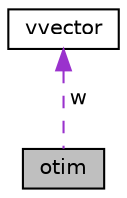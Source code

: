 digraph "otim"
{
  edge [fontname="Helvetica",fontsize="10",labelfontname="Helvetica",labelfontsize="10"];
  node [fontname="Helvetica",fontsize="10",shape=record];
  Node3 [label="otim",height=0.2,width=0.4,color="black", fillcolor="grey75", style="filled", fontcolor="black"];
  Node4 -> Node3 [dir="back",color="darkorchid3",fontsize="10",style="dashed",label=" w" ,fontname="Helvetica"];
  Node4 [label="vvector",height=0.2,width=0.4,color="black", fillcolor="white", style="filled",URL="$classvvector.html"];
}
